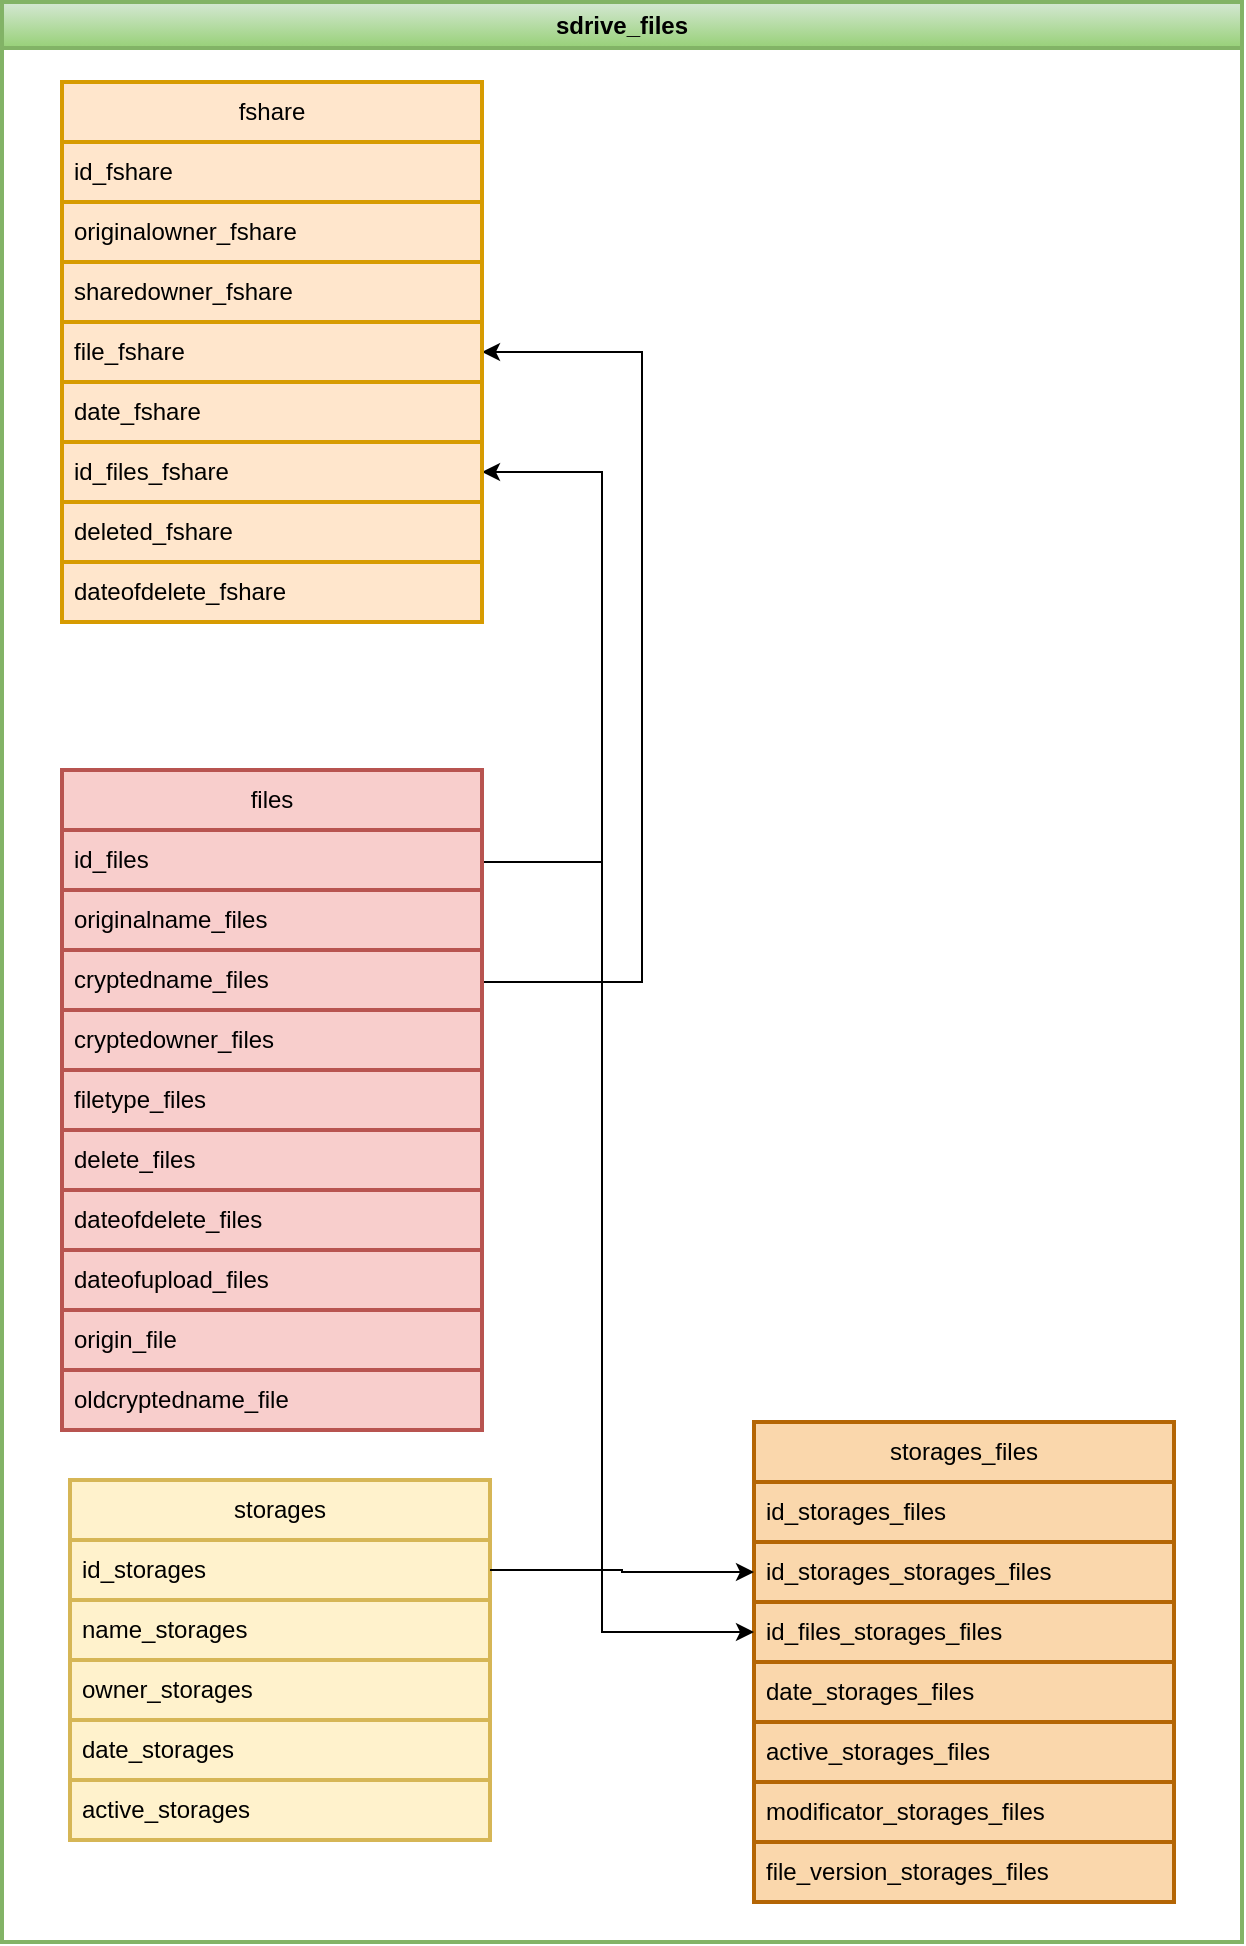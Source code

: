 <mxfile version="24.7.17">
  <diagram id="C5RBs43oDa-KdzZeNtuy" name="Page-1">
    <mxGraphModel dx="607" dy="836" grid="1" gridSize="10" guides="1" tooltips="1" connect="1" arrows="1" fold="1" page="1" pageScale="1" pageWidth="827" pageHeight="1169" math="0" shadow="0">
      <root>
        <mxCell id="WIyWlLk6GJQsqaUBKTNV-0" />
        <mxCell id="WIyWlLk6GJQsqaUBKTNV-1" parent="WIyWlLk6GJQsqaUBKTNV-0" />
        <mxCell id="66opSYha4eor5NSTSjq0-0" value="sdrive_files" style="swimlane;whiteSpace=wrap;html=1;startSize=23;fillColor=#d5e8d4;gradientColor=#97d077;strokeColor=#82b366;container=0;strokeWidth=2;" parent="WIyWlLk6GJQsqaUBKTNV-1" vertex="1">
          <mxGeometry x="952" y="50" width="620" height="970" as="geometry" />
        </mxCell>
        <mxCell id="66opSYha4eor5NSTSjq0-1" value="storages" style="swimlane;fontStyle=0;childLayout=stackLayout;horizontal=1;startSize=30;horizontalStack=0;resizeParent=1;resizeParentMax=0;resizeLast=0;collapsible=1;marginBottom=0;whiteSpace=wrap;html=1;strokeWidth=2;fillColor=#fff2cc;strokeColor=#d6b656;container=0;" parent="66opSYha4eor5NSTSjq0-0" vertex="1">
          <mxGeometry x="34" y="739" width="210" height="90" as="geometry" />
        </mxCell>
        <mxCell id="66opSYha4eor5NSTSjq0-2" value="date_storages" style="text;strokeColor=#d6b656;fillColor=#fff2cc;align=left;verticalAlign=middle;spacingLeft=4;spacingRight=4;overflow=hidden;points=[[0,0.5],[1,0.5]];portConstraint=eastwest;rotatable=0;whiteSpace=wrap;html=1;strokeWidth=2;container=0;" parent="66opSYha4eor5NSTSjq0-0" vertex="1">
          <mxGeometry x="34" y="859" width="210" height="30" as="geometry" />
        </mxCell>
        <mxCell id="66opSYha4eor5NSTSjq0-3" value="owner_storages" style="text;strokeColor=#d6b656;fillColor=#fff2cc;align=left;verticalAlign=middle;spacingLeft=4;spacingRight=4;overflow=hidden;points=[[0,0.5],[1,0.5]];portConstraint=eastwest;rotatable=0;whiteSpace=wrap;html=1;strokeWidth=2;container=0;" parent="66opSYha4eor5NSTSjq0-0" vertex="1">
          <mxGeometry x="34" y="829" width="210" height="30" as="geometry" />
        </mxCell>
        <mxCell id="66opSYha4eor5NSTSjq0-4" value="active_storages" style="text;strokeColor=#d6b656;fillColor=#fff2cc;align=left;verticalAlign=middle;spacingLeft=4;spacingRight=4;overflow=hidden;points=[[0,0.5],[1,0.5]];portConstraint=eastwest;rotatable=0;whiteSpace=wrap;html=1;strokeWidth=2;container=0;" parent="66opSYha4eor5NSTSjq0-0" vertex="1">
          <mxGeometry x="34" y="889" width="210" height="30" as="geometry" />
        </mxCell>
        <mxCell id="66opSYha4eor5NSTSjq0-5" value="id_storages" style="text;strokeColor=#d6b656;fillColor=#fff2cc;align=left;verticalAlign=middle;spacingLeft=4;spacingRight=4;overflow=hidden;points=[[0,0.5],[1,0.5]];portConstraint=eastwest;rotatable=0;whiteSpace=wrap;html=1;strokeWidth=2;container=0;" parent="66opSYha4eor5NSTSjq0-0" vertex="1">
          <mxGeometry x="34" y="769" width="210" height="30" as="geometry" />
        </mxCell>
        <mxCell id="66opSYha4eor5NSTSjq0-6" value="name_storages" style="text;strokeColor=#d6b656;fillColor=#fff2cc;align=left;verticalAlign=middle;spacingLeft=4;spacingRight=4;overflow=hidden;points=[[0,0.5],[1,0.5]];portConstraint=eastwest;rotatable=0;whiteSpace=wrap;html=1;strokeWidth=2;container=0;" parent="66opSYha4eor5NSTSjq0-0" vertex="1">
          <mxGeometry x="34" y="799" width="210" height="30" as="geometry" />
        </mxCell>
        <mxCell id="66opSYha4eor5NSTSjq0-7" value="storages_files" style="swimlane;fontStyle=0;childLayout=stackLayout;horizontal=1;startSize=30;horizontalStack=0;resizeParent=1;resizeParentMax=0;resizeLast=0;collapsible=1;marginBottom=0;whiteSpace=wrap;html=1;strokeWidth=2;fillColor=#fad7ac;strokeColor=#b46504;container=0;" parent="66opSYha4eor5NSTSjq0-0" vertex="1">
          <mxGeometry x="376" y="710" width="210" height="90" as="geometry" />
        </mxCell>
        <mxCell id="66opSYha4eor5NSTSjq0-8" value="date_storages_files" style="text;strokeColor=#b46504;fillColor=#fad7ac;align=left;verticalAlign=middle;spacingLeft=4;spacingRight=4;overflow=hidden;points=[[0,0.5],[1,0.5]];portConstraint=eastwest;rotatable=0;whiteSpace=wrap;html=1;strokeWidth=2;container=0;" parent="66opSYha4eor5NSTSjq0-0" vertex="1">
          <mxGeometry x="376" y="830" width="210" height="30" as="geometry" />
        </mxCell>
        <mxCell id="66opSYha4eor5NSTSjq0-9" value="id_files_storages_files" style="text;strokeColor=#b46504;fillColor=#fad7ac;align=left;verticalAlign=middle;spacingLeft=4;spacingRight=4;overflow=hidden;points=[[0,0.5],[1,0.5]];portConstraint=eastwest;rotatable=0;whiteSpace=wrap;html=1;strokeWidth=2;container=0;" parent="66opSYha4eor5NSTSjq0-0" vertex="1">
          <mxGeometry x="376" y="800" width="210" height="30" as="geometry" />
        </mxCell>
        <mxCell id="66opSYha4eor5NSTSjq0-10" value="active_storages_files" style="text;strokeColor=#b46504;fillColor=#fad7ac;align=left;verticalAlign=middle;spacingLeft=4;spacingRight=4;overflow=hidden;points=[[0,0.5],[1,0.5]];portConstraint=eastwest;rotatable=0;whiteSpace=wrap;html=1;strokeWidth=2;container=0;" parent="66opSYha4eor5NSTSjq0-0" vertex="1">
          <mxGeometry x="376" y="860" width="210" height="30" as="geometry" />
        </mxCell>
        <mxCell id="66opSYha4eor5NSTSjq0-11" value="modificator_storages_files" style="text;strokeColor=#b46504;fillColor=#fad7ac;align=left;verticalAlign=middle;spacingLeft=4;spacingRight=4;overflow=hidden;points=[[0,0.5],[1,0.5]];portConstraint=eastwest;rotatable=0;whiteSpace=wrap;html=1;strokeWidth=2;container=0;" parent="66opSYha4eor5NSTSjq0-0" vertex="1">
          <mxGeometry x="376" y="890" width="210" height="30" as="geometry" />
        </mxCell>
        <mxCell id="66opSYha4eor5NSTSjq0-12" value="file_version_storages_files" style="text;strokeColor=#b46504;fillColor=#fad7ac;align=left;verticalAlign=middle;spacingLeft=4;spacingRight=4;overflow=hidden;points=[[0,0.5],[1,0.5]];portConstraint=eastwest;rotatable=0;whiteSpace=wrap;html=1;strokeWidth=2;container=0;" parent="66opSYha4eor5NSTSjq0-0" vertex="1">
          <mxGeometry x="376" y="920" width="210" height="30" as="geometry" />
        </mxCell>
        <mxCell id="66opSYha4eor5NSTSjq0-13" value="id_storages_files" style="text;strokeColor=#b46504;fillColor=#fad7ac;align=left;verticalAlign=middle;spacingLeft=4;spacingRight=4;overflow=hidden;points=[[0,0.5],[1,0.5]];portConstraint=eastwest;rotatable=0;whiteSpace=wrap;html=1;strokeWidth=2;container=0;" parent="66opSYha4eor5NSTSjq0-0" vertex="1">
          <mxGeometry x="376" y="740" width="210" height="30" as="geometry" />
        </mxCell>
        <mxCell id="66opSYha4eor5NSTSjq0-14" value="id_storages_storages_files" style="text;strokeColor=#b46504;fillColor=#fad7ac;align=left;verticalAlign=middle;spacingLeft=4;spacingRight=4;overflow=hidden;points=[[0,0.5],[1,0.5]];portConstraint=eastwest;rotatable=0;whiteSpace=wrap;html=1;strokeWidth=2;container=0;" parent="66opSYha4eor5NSTSjq0-0" vertex="1">
          <mxGeometry x="376" y="770" width="210" height="30" as="geometry" />
        </mxCell>
        <mxCell id="66opSYha4eor5NSTSjq0-15" style="edgeStyle=orthogonalEdgeStyle;rounded=0;orthogonalLoop=1;jettySize=auto;html=1;" parent="66opSYha4eor5NSTSjq0-0" source="66opSYha4eor5NSTSjq0-1" target="66opSYha4eor5NSTSjq0-14" edge="1">
          <mxGeometry relative="1" as="geometry" />
        </mxCell>
        <mxCell id="66opSYha4eor5NSTSjq0-16" value="files" style="swimlane;fontStyle=0;childLayout=stackLayout;horizontal=1;startSize=30;horizontalStack=0;resizeParent=1;resizeParentMax=0;resizeLast=0;collapsible=1;marginBottom=0;whiteSpace=wrap;html=1;fillColor=#f8cecc;strokeColor=#b85450;strokeWidth=2;container=0;" parent="WIyWlLk6GJQsqaUBKTNV-1" vertex="1">
          <mxGeometry x="982" y="434" width="210" height="90" as="geometry" />
        </mxCell>
        <mxCell id="66opSYha4eor5NSTSjq0-17" value="cryptedowner_files" style="text;strokeColor=#b85450;fillColor=#f8cecc;align=left;verticalAlign=middle;spacingLeft=4;spacingRight=4;overflow=hidden;points=[[0,0.5],[1,0.5]];portConstraint=eastwest;rotatable=0;whiteSpace=wrap;html=1;strokeWidth=2;container=0;" parent="WIyWlLk6GJQsqaUBKTNV-1" vertex="1">
          <mxGeometry x="982" y="554" width="210" height="30" as="geometry" />
        </mxCell>
        <mxCell id="66opSYha4eor5NSTSjq0-18" style="edgeStyle=orthogonalEdgeStyle;rounded=0;orthogonalLoop=1;jettySize=auto;html=1;" parent="WIyWlLk6GJQsqaUBKTNV-1" source="66opSYha4eor5NSTSjq0-19" target="66opSYha4eor5NSTSjq0-31" edge="1">
          <mxGeometry relative="1" as="geometry">
            <Array as="points">
              <mxPoint x="1272" y="540" />
              <mxPoint x="1272" y="225" />
            </Array>
          </mxGeometry>
        </mxCell>
        <mxCell id="66opSYha4eor5NSTSjq0-19" value="cryptedname_files" style="text;strokeColor=#b85450;fillColor=#f8cecc;align=left;verticalAlign=middle;spacingLeft=4;spacingRight=4;overflow=hidden;points=[[0,0.5],[1,0.5]];portConstraint=eastwest;rotatable=0;whiteSpace=wrap;html=1;strokeWidth=2;container=0;" parent="WIyWlLk6GJQsqaUBKTNV-1" vertex="1">
          <mxGeometry x="982" y="524" width="210" height="30" as="geometry" />
        </mxCell>
        <mxCell id="66opSYha4eor5NSTSjq0-20" value="filetype_files" style="text;strokeColor=#b85450;fillColor=#f8cecc;align=left;verticalAlign=middle;spacingLeft=4;spacingRight=4;overflow=hidden;points=[[0,0.5],[1,0.5]];portConstraint=eastwest;rotatable=0;whiteSpace=wrap;html=1;strokeWidth=2;container=0;" parent="WIyWlLk6GJQsqaUBKTNV-1" vertex="1">
          <mxGeometry x="982" y="584" width="210" height="30" as="geometry" />
        </mxCell>
        <mxCell id="66opSYha4eor5NSTSjq0-21" value="delete_files" style="text;strokeColor=#b85450;fillColor=#f8cecc;align=left;verticalAlign=middle;spacingLeft=4;spacingRight=4;overflow=hidden;points=[[0,0.5],[1,0.5]];portConstraint=eastwest;rotatable=0;whiteSpace=wrap;html=1;strokeWidth=2;container=0;" parent="WIyWlLk6GJQsqaUBKTNV-1" vertex="1">
          <mxGeometry x="982" y="614" width="210" height="30" as="geometry" />
        </mxCell>
        <mxCell id="66opSYha4eor5NSTSjq0-22" value="dateofdelete_files" style="text;strokeColor=#b85450;fillColor=#f8cecc;align=left;verticalAlign=middle;spacingLeft=4;spacingRight=4;overflow=hidden;points=[[0,0.5],[1,0.5]];portConstraint=eastwest;rotatable=0;whiteSpace=wrap;html=1;strokeWidth=2;container=0;" parent="WIyWlLk6GJQsqaUBKTNV-1" vertex="1">
          <mxGeometry x="982" y="644" width="210" height="30" as="geometry" />
        </mxCell>
        <mxCell id="66opSYha4eor5NSTSjq0-23" value="origin_file" style="text;strokeColor=#b85450;fillColor=#f8cecc;align=left;verticalAlign=middle;spacingLeft=4;spacingRight=4;overflow=hidden;points=[[0,0.5],[1,0.5]];portConstraint=eastwest;rotatable=0;whiteSpace=wrap;html=1;strokeWidth=2;container=0;" parent="WIyWlLk6GJQsqaUBKTNV-1" vertex="1">
          <mxGeometry x="982" y="704" width="210" height="30" as="geometry" />
        </mxCell>
        <mxCell id="66opSYha4eor5NSTSjq0-24" value="oldcryptedname_file" style="text;strokeColor=#b85450;fillColor=#f8cecc;align=left;verticalAlign=middle;spacingLeft=4;spacingRight=4;overflow=hidden;points=[[0,0.5],[1,0.5]];portConstraint=eastwest;rotatable=0;whiteSpace=wrap;html=1;strokeWidth=2;container=0;" parent="WIyWlLk6GJQsqaUBKTNV-1" vertex="1">
          <mxGeometry x="982" y="734" width="210" height="30" as="geometry" />
        </mxCell>
        <mxCell id="66opSYha4eor5NSTSjq0-25" value="dateofupload_files" style="text;strokeColor=#b85450;fillColor=#f8cecc;align=left;verticalAlign=middle;spacingLeft=4;spacingRight=4;overflow=hidden;points=[[0,0.5],[1,0.5]];portConstraint=eastwest;rotatable=0;whiteSpace=wrap;html=1;strokeWidth=2;container=0;" parent="WIyWlLk6GJQsqaUBKTNV-1" vertex="1">
          <mxGeometry x="982" y="674" width="210" height="30" as="geometry" />
        </mxCell>
        <mxCell id="66opSYha4eor5NSTSjq0-26" style="edgeStyle=orthogonalEdgeStyle;rounded=0;orthogonalLoop=1;jettySize=auto;html=1;entryX=1;entryY=0.5;entryDx=0;entryDy=0;" parent="WIyWlLk6GJQsqaUBKTNV-1" source="66opSYha4eor5NSTSjq0-28" target="66opSYha4eor5NSTSjq0-34" edge="1">
          <mxGeometry relative="1" as="geometry">
            <Array as="points">
              <mxPoint x="1252" y="480" />
              <mxPoint x="1252" y="285" />
            </Array>
          </mxGeometry>
        </mxCell>
        <mxCell id="66opSYha4eor5NSTSjq0-27" style="edgeStyle=orthogonalEdgeStyle;rounded=0;orthogonalLoop=1;jettySize=auto;html=1;" parent="WIyWlLk6GJQsqaUBKTNV-1" source="66opSYha4eor5NSTSjq0-28" target="66opSYha4eor5NSTSjq0-9" edge="1">
          <mxGeometry relative="1" as="geometry">
            <Array as="points">
              <mxPoint x="1252" y="480" />
              <mxPoint x="1252" y="865" />
            </Array>
          </mxGeometry>
        </mxCell>
        <mxCell id="66opSYha4eor5NSTSjq0-28" value="id_files" style="text;strokeColor=#b85450;fillColor=#f8cecc;align=left;verticalAlign=middle;spacingLeft=4;spacingRight=4;overflow=hidden;points=[[0,0.5],[1,0.5]];portConstraint=eastwest;rotatable=0;whiteSpace=wrap;html=1;strokeWidth=2;container=0;" parent="WIyWlLk6GJQsqaUBKTNV-1" vertex="1">
          <mxGeometry x="982" y="464" width="210" height="30" as="geometry" />
        </mxCell>
        <mxCell id="66opSYha4eor5NSTSjq0-29" value="originalname_files" style="text;strokeColor=#b85450;fillColor=#f8cecc;align=left;verticalAlign=middle;spacingLeft=4;spacingRight=4;overflow=hidden;points=[[0,0.5],[1,0.5]];portConstraint=eastwest;rotatable=0;whiteSpace=wrap;html=1;strokeWidth=2;container=0;" parent="WIyWlLk6GJQsqaUBKTNV-1" vertex="1">
          <mxGeometry x="982" y="494" width="210" height="30" as="geometry" />
        </mxCell>
        <mxCell id="66opSYha4eor5NSTSjq0-30" value="fshare" style="swimlane;fontStyle=0;childLayout=stackLayout;horizontal=1;startSize=30;horizontalStack=0;resizeParent=1;resizeParentMax=0;resizeLast=0;collapsible=1;marginBottom=0;whiteSpace=wrap;html=1;strokeWidth=2;fillColor=#ffe6cc;strokeColor=#d79b00;container=0;" parent="WIyWlLk6GJQsqaUBKTNV-1" vertex="1">
          <mxGeometry x="982" y="90" width="210" height="90" as="geometry" />
        </mxCell>
        <mxCell id="66opSYha4eor5NSTSjq0-31" value="file_fshare" style="text;strokeColor=#d79b00;fillColor=#ffe6cc;align=left;verticalAlign=middle;spacingLeft=4;spacingRight=4;overflow=hidden;points=[[0,0.5],[1,0.5]];portConstraint=eastwest;rotatable=0;whiteSpace=wrap;html=1;strokeWidth=2;container=0;" parent="WIyWlLk6GJQsqaUBKTNV-1" vertex="1">
          <mxGeometry x="982" y="210" width="210" height="30" as="geometry" />
        </mxCell>
        <mxCell id="66opSYha4eor5NSTSjq0-32" value="sharedowner_fshare" style="text;strokeColor=#d79b00;fillColor=#ffe6cc;align=left;verticalAlign=middle;spacingLeft=4;spacingRight=4;overflow=hidden;points=[[0,0.5],[1,0.5]];portConstraint=eastwest;rotatable=0;whiteSpace=wrap;html=1;strokeWidth=2;container=0;" parent="WIyWlLk6GJQsqaUBKTNV-1" vertex="1">
          <mxGeometry x="982" y="180" width="210" height="30" as="geometry" />
        </mxCell>
        <mxCell id="66opSYha4eor5NSTSjq0-33" value="date_fshare" style="text;strokeColor=#d79b00;fillColor=#ffe6cc;align=left;verticalAlign=middle;spacingLeft=4;spacingRight=4;overflow=hidden;points=[[0,0.5],[1,0.5]];portConstraint=eastwest;rotatable=0;whiteSpace=wrap;html=1;strokeWidth=2;container=0;" parent="WIyWlLk6GJQsqaUBKTNV-1" vertex="1">
          <mxGeometry x="982" y="240" width="210" height="30" as="geometry" />
        </mxCell>
        <mxCell id="66opSYha4eor5NSTSjq0-34" value="id_files_fshare" style="text;strokeColor=#d79b00;fillColor=#ffe6cc;align=left;verticalAlign=middle;spacingLeft=4;spacingRight=4;overflow=hidden;points=[[0,0.5],[1,0.5]];portConstraint=eastwest;rotatable=0;whiteSpace=wrap;html=1;strokeWidth=2;container=0;" parent="WIyWlLk6GJQsqaUBKTNV-1" vertex="1">
          <mxGeometry x="982" y="270" width="210" height="30" as="geometry" />
        </mxCell>
        <mxCell id="66opSYha4eor5NSTSjq0-35" value="deleted_fshare" style="text;strokeColor=#d79b00;fillColor=#ffe6cc;align=left;verticalAlign=middle;spacingLeft=4;spacingRight=4;overflow=hidden;points=[[0,0.5],[1,0.5]];portConstraint=eastwest;rotatable=0;whiteSpace=wrap;html=1;strokeWidth=2;container=0;" parent="WIyWlLk6GJQsqaUBKTNV-1" vertex="1">
          <mxGeometry x="982" y="300" width="210" height="30" as="geometry" />
        </mxCell>
        <mxCell id="66opSYha4eor5NSTSjq0-36" value="dateofdelete_fshare" style="text;strokeColor=#d79b00;fillColor=#ffe6cc;align=left;verticalAlign=middle;spacingLeft=4;spacingRight=4;overflow=hidden;points=[[0,0.5],[1,0.5]];portConstraint=eastwest;rotatable=0;whiteSpace=wrap;html=1;strokeWidth=2;container=0;" parent="WIyWlLk6GJQsqaUBKTNV-1" vertex="1">
          <mxGeometry x="982" y="330" width="210" height="30" as="geometry" />
        </mxCell>
        <mxCell id="66opSYha4eor5NSTSjq0-37" value="id_fshare" style="text;strokeColor=#d79b00;fillColor=#ffe6cc;align=left;verticalAlign=middle;spacingLeft=4;spacingRight=4;overflow=hidden;points=[[0,0.5],[1,0.5]];portConstraint=eastwest;rotatable=0;whiteSpace=wrap;html=1;strokeWidth=2;container=0;" parent="WIyWlLk6GJQsqaUBKTNV-1" vertex="1">
          <mxGeometry x="982" y="120" width="210" height="30" as="geometry" />
        </mxCell>
        <mxCell id="66opSYha4eor5NSTSjq0-38" value="originalowner_fshare" style="text;strokeColor=#d79b00;fillColor=#ffe6cc;align=left;verticalAlign=middle;spacingLeft=4;spacingRight=4;overflow=hidden;points=[[0,0.5],[1,0.5]];portConstraint=eastwest;rotatable=0;whiteSpace=wrap;html=1;strokeWidth=2;container=0;" parent="WIyWlLk6GJQsqaUBKTNV-1" vertex="1">
          <mxGeometry x="982" y="150" width="210" height="30" as="geometry" />
        </mxCell>
      </root>
    </mxGraphModel>
  </diagram>
</mxfile>
